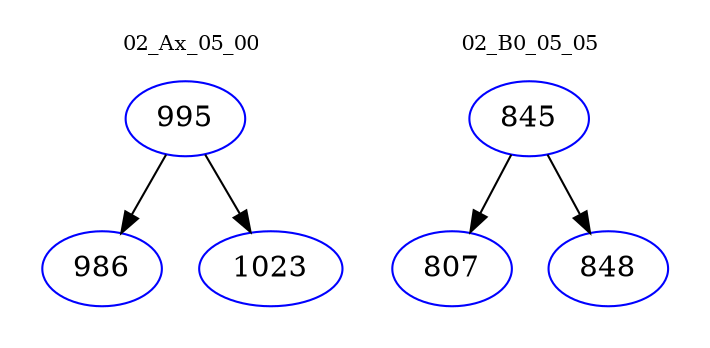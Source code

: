 digraph{
subgraph cluster_0 {
color = white
label = "02_Ax_05_00";
fontsize=10;
T0_995 [label="995", color="blue"]
T0_995 -> T0_986 [color="black"]
T0_986 [label="986", color="blue"]
T0_995 -> T0_1023 [color="black"]
T0_1023 [label="1023", color="blue"]
}
subgraph cluster_1 {
color = white
label = "02_B0_05_05";
fontsize=10;
T1_845 [label="845", color="blue"]
T1_845 -> T1_807 [color="black"]
T1_807 [label="807", color="blue"]
T1_845 -> T1_848 [color="black"]
T1_848 [label="848", color="blue"]
}
}

